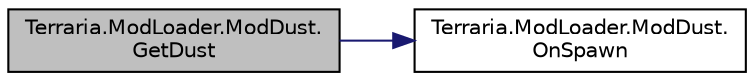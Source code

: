 digraph "Terraria.ModLoader.ModDust.GetDust"
{
  edge [fontname="Helvetica",fontsize="10",labelfontname="Helvetica",labelfontsize="10"];
  node [fontname="Helvetica",fontsize="10",shape=record];
  rankdir="LR";
  Node5 [label="Terraria.ModLoader.ModDust.\lGetDust",height=0.2,width=0.4,color="black", fillcolor="grey75", style="filled", fontcolor="black"];
  Node5 -> Node6 [color="midnightblue",fontsize="10",style="solid",fontname="Helvetica"];
  Node6 [label="Terraria.ModLoader.ModDust.\lOnSpawn",height=0.2,width=0.4,color="black", fillcolor="white", style="filled",URL="$class_terraria_1_1_mod_loader_1_1_mod_dust.html#a4716ad247673f0cd67b5adbdbc6acf8f",tooltip="Allows you to modify a dust&#39;s fields when it is created. "];
}
